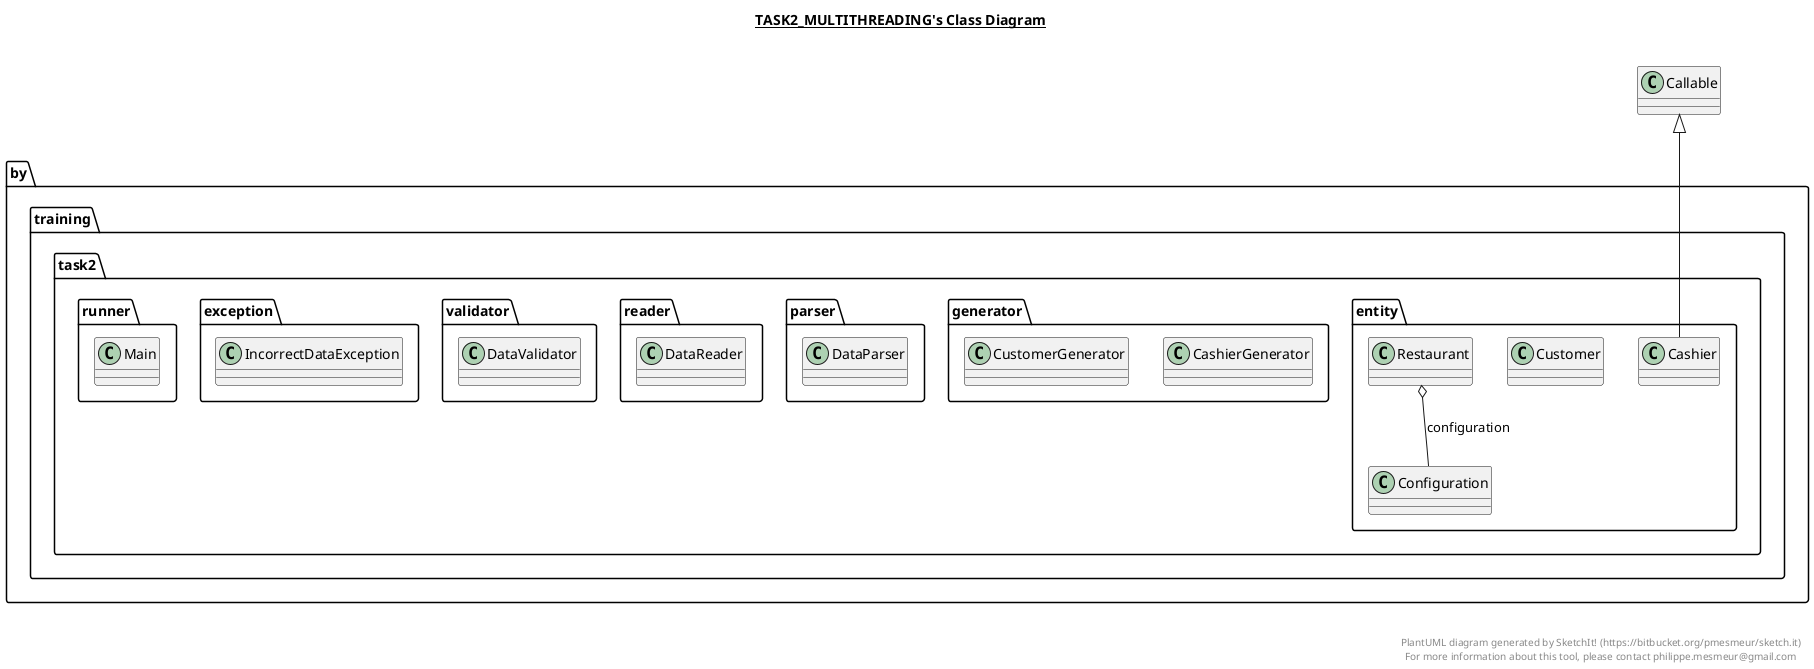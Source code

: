 @startuml

title __TASK2_MULTITHREADING's Class Diagram__\n

  package by.training.task2.entity {
    class Cashier {
    }
  }
  

  package by.training.task2.generator {
    class CashierGenerator {
    }
  }
  

  package by.training.task2.entity {
    class Configuration {
    }
  }
  

  package by.training.task2.entity {
    class Customer {
    }
  }
  

  package by.training.task2.generator {
    class CustomerGenerator {
    }
  }
  

  package by.training.task2.parser {
    class DataParser {
    }
  }
  

  package by.training.task2.reader {
    class DataReader {
    }
  }
  

  package by.training.task2.validator {
    class DataValidator {
    }
  }
  

  package by.training.task2.exception {
    class IncorrectDataException {
    }
  }
  

  package by.training.task2.runner {
    class Main {
    }
  }
  

  package by.training.task2.entity {
    class Restaurant {
    }
  }
  

  Cashier -up-|> Callable
  Restaurant o-- Configuration : configuration


right footer


PlantUML diagram generated by SketchIt! (https://bitbucket.org/pmesmeur/sketch.it)
For more information about this tool, please contact philippe.mesmeur@gmail.com
endfooter

@enduml
